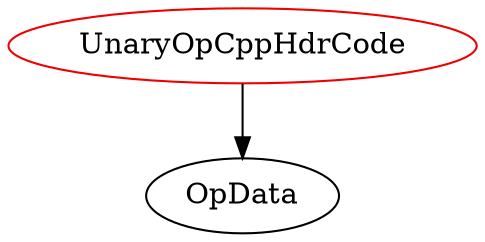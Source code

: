 digraph unaryopcpphdrcode{
UnaryOpCppHdrCode -> OpData;
UnaryOpCppHdrCode	[shape=oval, color=red2, label="UnaryOpCppHdrCode"];
}

